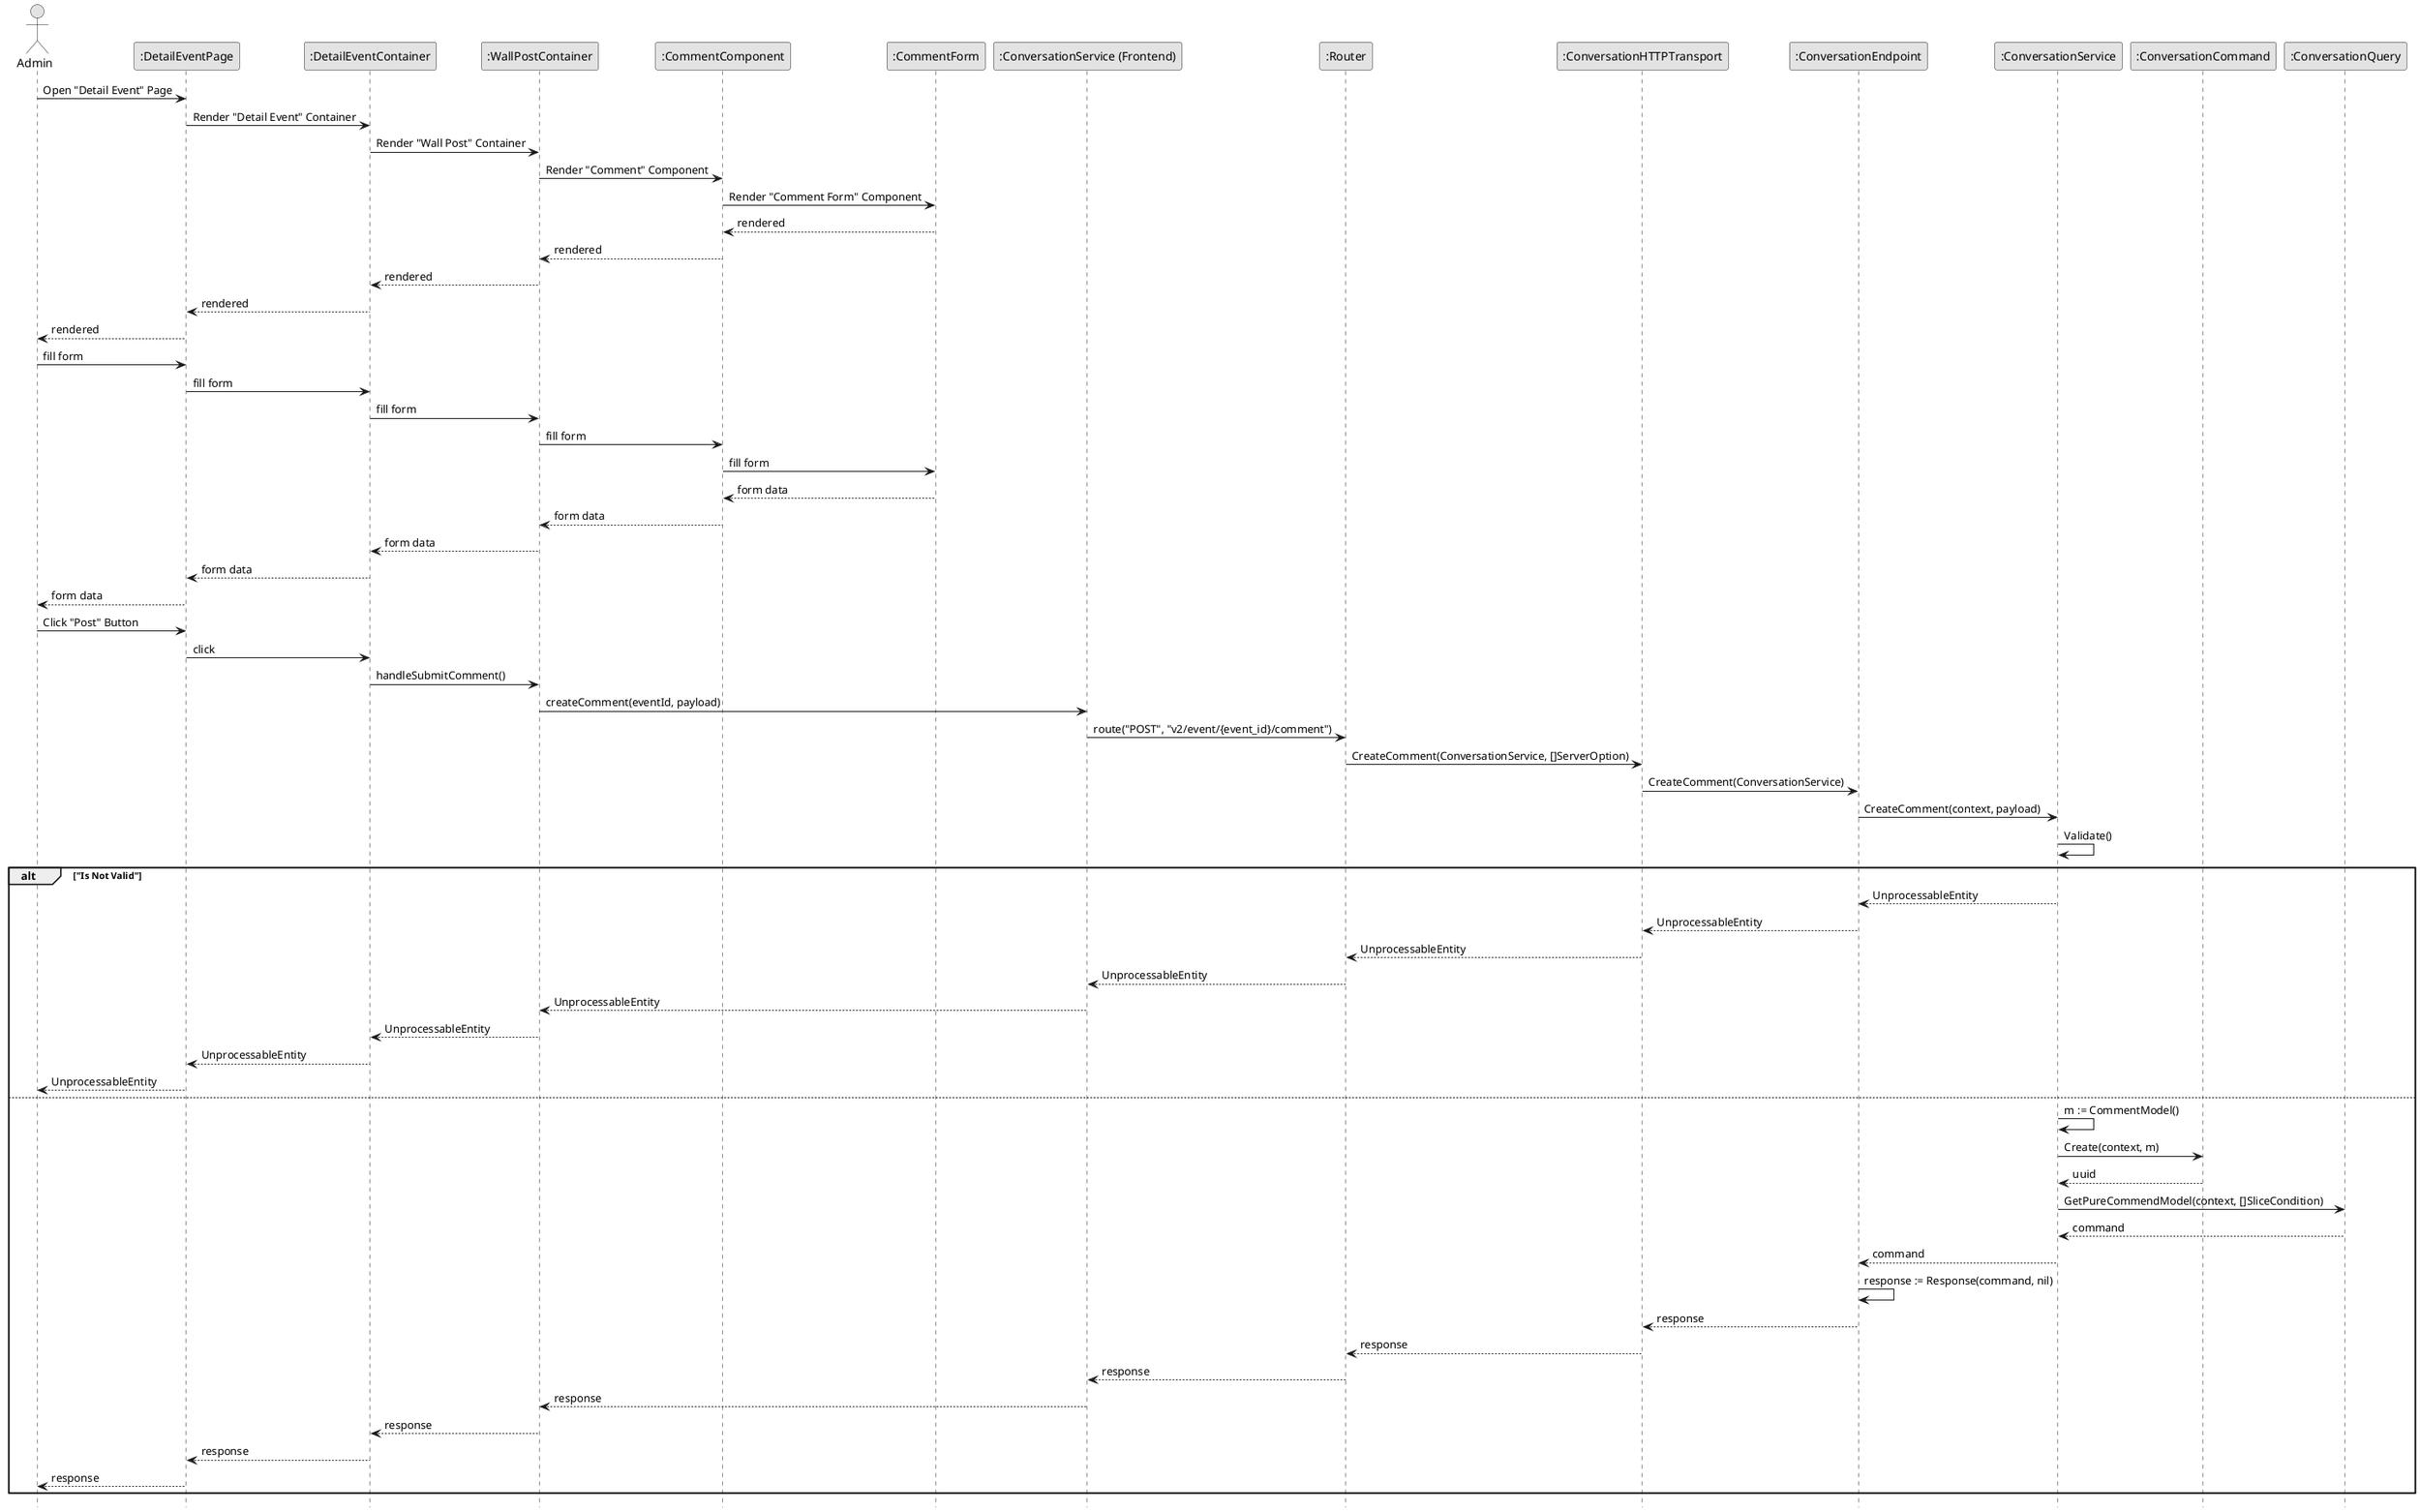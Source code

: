 @startuml PostComment

skinparam Monochrome true
skinparam Shadowing false
hide footbox

actor "Admin" as Admin
participant ":DetailEventPage" as DetailEventPage
participant ":DetailEventContainer" as DetailEventContainer
participant ":WallPostContainer" as WallPostContainer
participant ":CommentComponent" as CommentComponent
participant ":CommentForm" as CommentForm
participant ":ConversationService (Frontend)" as FEConversationService
participant ":Router" as Router
participant ":ConversationHTTPTransport" as ConversationHTTPTransport
participant ":ConversationEndpoint" as ConversationEndpoint
participant ":ConversationService" as ConversationService
participant ":ConversationCommand" as ConversationCommand
participant ":ConversationQuery" as ConversationQuery

Admin->DetailEventPage: Open "Detail Event" Page
DetailEventPage->DetailEventContainer: Render "Detail Event" Container
DetailEventContainer->WallPostContainer: Render "Wall Post" Container
WallPostContainer->CommentComponent: Render "Comment" Component
CommentComponent->CommentForm: Render "Comment Form" Component
CommentForm-->CommentComponent: rendered
CommentComponent-->WallPostContainer: rendered
WallPostContainer-->DetailEventContainer: rendered
DetailEventContainer-->DetailEventPage: rendered
DetailEventPage-->Admin: rendered

Admin->DetailEventPage: fill form
DetailEventPage->DetailEventContainer: fill form
DetailEventContainer->WallPostContainer: fill form
WallPostContainer->CommentComponent: fill form
CommentComponent->CommentForm: fill form
CommentForm-->CommentComponent: form data
CommentComponent-->WallPostContainer: form data
WallPostContainer-->DetailEventContainer: form data
DetailEventContainer-->DetailEventPage: form data
DetailEventPage-->Admin: form data

Admin->DetailEventPage: Click "Post" Button
DetailEventPage->DetailEventContainer: click
DetailEventContainer->WallPostContainer: handleSubmitComment()
WallPostContainer->FEConversationService: createComment(eventId, payload)
FEConversationService->Router: route("POST", "v2/event/{event_id}/comment")
Router->ConversationHTTPTransport: CreateComment(ConversationService, []ServerOption)
ConversationHTTPTransport->ConversationEndpoint: CreateComment(ConversationService)
ConversationEndpoint->ConversationService: CreateComment(context, payload)
ConversationService->ConversationService: Validate()

alt "Is Not Valid"
    ConversationService-->ConversationEndpoint: UnprocessableEntity
    ConversationEndpoint-->ConversationHTTPTransport: UnprocessableEntity
    ConversationHTTPTransport-->Router: UnprocessableEntity
    Router-->FEConversationService: UnprocessableEntity
    FEConversationService-->WallPostContainer: UnprocessableEntity
    WallPostContainer-->DetailEventContainer: UnprocessableEntity
    DetailEventContainer-->DetailEventPage: UnprocessableEntity
    DetailEventPage-->Admin: UnprocessableEntity
else
    ConversationService->ConversationService: m := CommentModel()
    ConversationService->ConversationCommand: Create(context, m)
    ConversationCommand-->ConversationService: uuid

    ConversationService->ConversationQuery: GetPureCommendModel(context, []SliceCondition)
    ConversationQuery-->ConversationService: command

    ConversationService-->ConversationEndpoint: command
    ConversationEndpoint->ConversationEndpoint: response := Response(command, nil)
    ConversationEndpoint-->ConversationHTTPTransport: response
    ConversationHTTPTransport-->Router: response
    Router-->FEConversationService: response
    FEConversationService-->WallPostContainer: response
    WallPostContainer-->DetailEventContainer: response
    DetailEventContainer-->DetailEventPage: response
    DetailEventPage-->Admin: response
end

@enduml